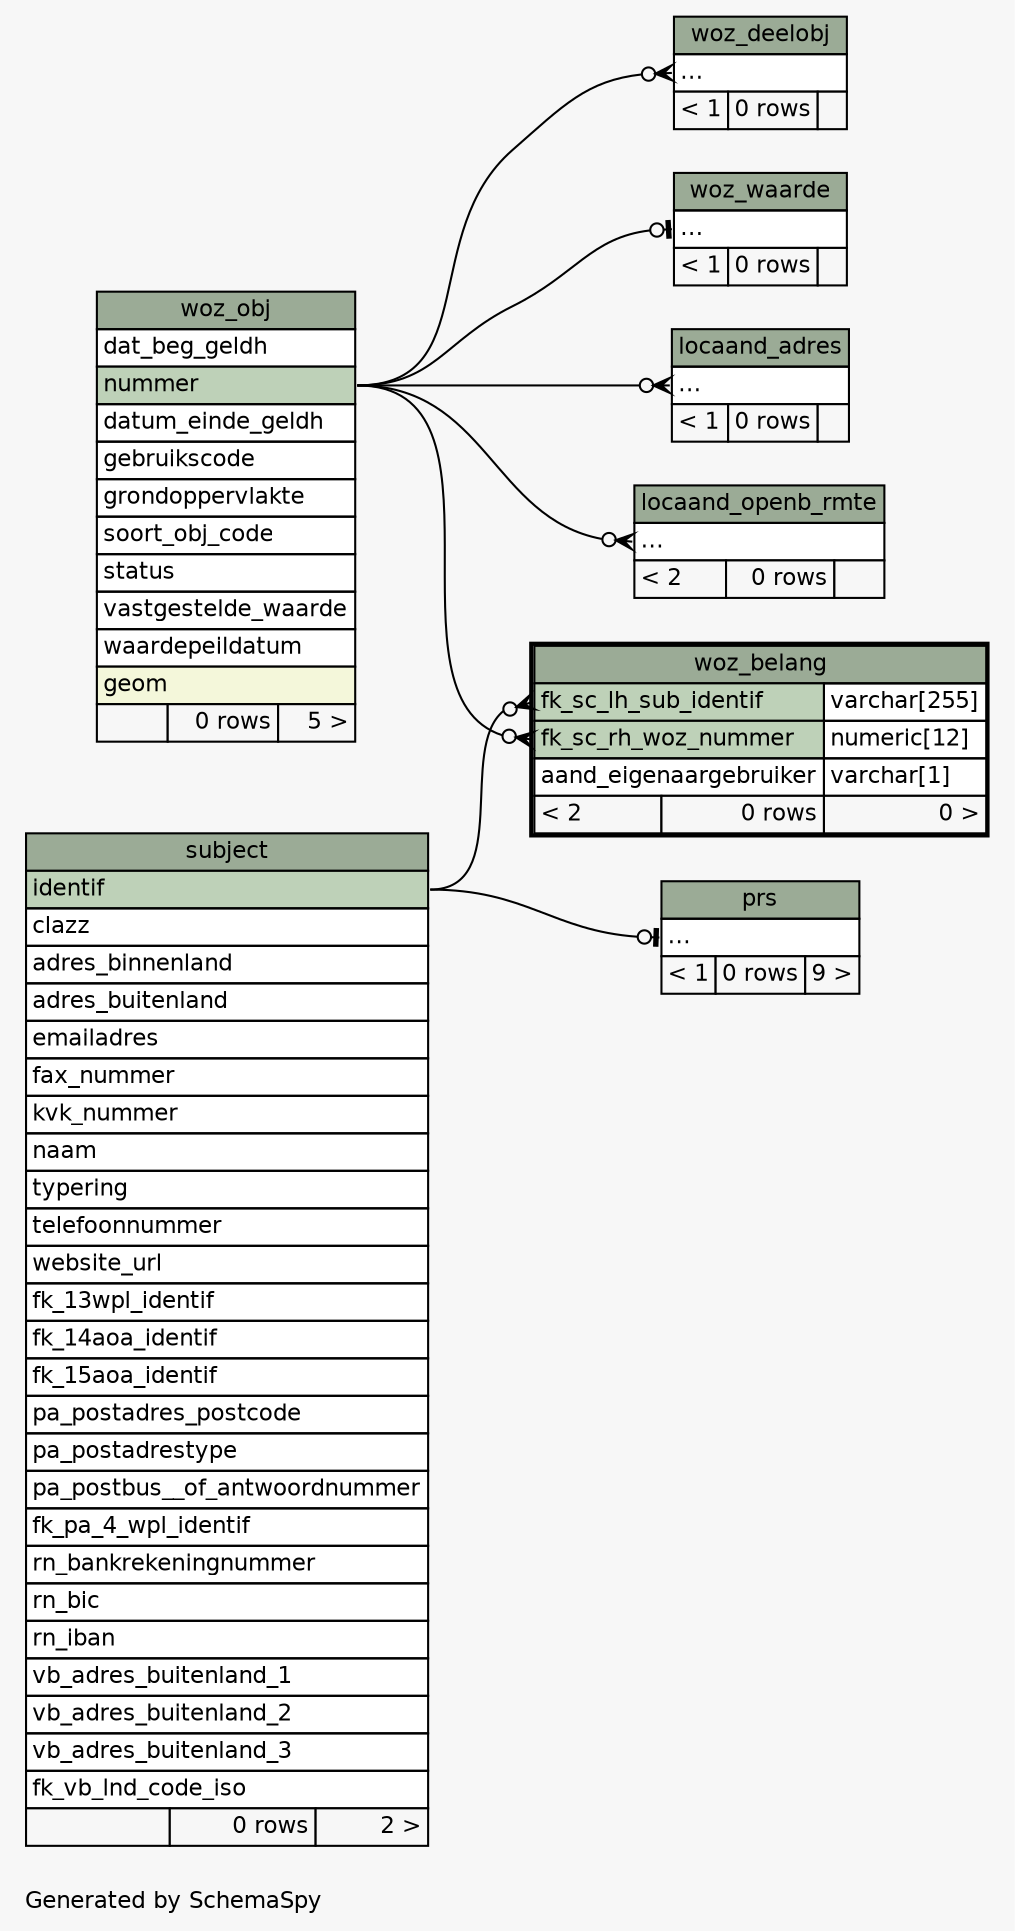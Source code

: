 // dot 2.43.0 on Linux 5.13.0-28-generic
// SchemaSpy rev Unknown
digraph "twoDegreesRelationshipsDiagram" {
  graph [
    rankdir="RL"
    bgcolor="#f7f7f7"
    label="\nGenerated by SchemaSpy"
    labeljust="l"
    nodesep="0.18"
    ranksep="0.46"
    fontname="Helvetica"
    fontsize="11"
  ];
  node [
    fontname="Helvetica"
    fontsize="11"
    shape="plaintext"
  ];
  edge [
    arrowsize="0.8"
  ];
  "locaand_adres":"elipses":w -> "woz_obj":"nummer":e [arrowhead=none dir=back arrowtail=crowodot];
  "locaand_openb_rmte":"elipses":w -> "woz_obj":"nummer":e [arrowhead=none dir=back arrowtail=crowodot];
  "prs":"elipses":w -> "subject":"identif":e [arrowhead=none dir=back arrowtail=teeodot];
  "woz_belang":"fk_sc_lh_sub_identif":w -> "subject":"identif":e [arrowhead=none dir=back arrowtail=crowodot];
  "woz_belang":"fk_sc_rh_woz_nummer":w -> "woz_obj":"nummer":e [arrowhead=none dir=back arrowtail=crowodot];
  "woz_deelobj":"elipses":w -> "woz_obj":"nummer":e [arrowhead=none dir=back arrowtail=crowodot];
  "woz_waarde":"elipses":w -> "woz_obj":"nummer":e [arrowhead=none dir=back arrowtail=teeodot];
  "locaand_adres" [
    label=<
    <TABLE BORDER="0" CELLBORDER="1" CELLSPACING="0" BGCOLOR="#ffffff">
      <TR><TD COLSPAN="3" BGCOLOR="#9bab96" ALIGN="CENTER">locaand_adres</TD></TR>
      <TR><TD PORT="elipses" COLSPAN="3" ALIGN="LEFT">...</TD></TR>
      <TR><TD ALIGN="LEFT" BGCOLOR="#f7f7f7">&lt; 1</TD><TD ALIGN="RIGHT" BGCOLOR="#f7f7f7">0 rows</TD><TD ALIGN="RIGHT" BGCOLOR="#f7f7f7">  </TD></TR>
    </TABLE>>
    URL="locaand_adres.html"
    tooltip="locaand_adres"
  ];
  "locaand_openb_rmte" [
    label=<
    <TABLE BORDER="0" CELLBORDER="1" CELLSPACING="0" BGCOLOR="#ffffff">
      <TR><TD COLSPAN="3" BGCOLOR="#9bab96" ALIGN="CENTER">locaand_openb_rmte</TD></TR>
      <TR><TD PORT="elipses" COLSPAN="3" ALIGN="LEFT">...</TD></TR>
      <TR><TD ALIGN="LEFT" BGCOLOR="#f7f7f7">&lt; 2</TD><TD ALIGN="RIGHT" BGCOLOR="#f7f7f7">0 rows</TD><TD ALIGN="RIGHT" BGCOLOR="#f7f7f7">  </TD></TR>
    </TABLE>>
    URL="locaand_openb_rmte.html"
    tooltip="locaand_openb_rmte"
  ];
  "prs" [
    label=<
    <TABLE BORDER="0" CELLBORDER="1" CELLSPACING="0" BGCOLOR="#ffffff">
      <TR><TD COLSPAN="3" BGCOLOR="#9bab96" ALIGN="CENTER">prs</TD></TR>
      <TR><TD PORT="elipses" COLSPAN="3" ALIGN="LEFT">...</TD></TR>
      <TR><TD ALIGN="LEFT" BGCOLOR="#f7f7f7">&lt; 1</TD><TD ALIGN="RIGHT" BGCOLOR="#f7f7f7">0 rows</TD><TD ALIGN="RIGHT" BGCOLOR="#f7f7f7">9 &gt;</TD></TR>
    </TABLE>>
    URL="prs.html"
    tooltip="prs"
  ];
  "subject" [
    label=<
    <TABLE BORDER="0" CELLBORDER="1" CELLSPACING="0" BGCOLOR="#ffffff">
      <TR><TD COLSPAN="3" BGCOLOR="#9bab96" ALIGN="CENTER">subject</TD></TR>
      <TR><TD PORT="identif" COLSPAN="3" BGCOLOR="#bed1b8" ALIGN="LEFT">identif</TD></TR>
      <TR><TD PORT="clazz" COLSPAN="3" ALIGN="LEFT">clazz</TD></TR>
      <TR><TD PORT="adres_binnenland" COLSPAN="3" ALIGN="LEFT">adres_binnenland</TD></TR>
      <TR><TD PORT="adres_buitenland" COLSPAN="3" ALIGN="LEFT">adres_buitenland</TD></TR>
      <TR><TD PORT="emailadres" COLSPAN="3" ALIGN="LEFT">emailadres</TD></TR>
      <TR><TD PORT="fax_nummer" COLSPAN="3" ALIGN="LEFT">fax_nummer</TD></TR>
      <TR><TD PORT="kvk_nummer" COLSPAN="3" ALIGN="LEFT">kvk_nummer</TD></TR>
      <TR><TD PORT="naam" COLSPAN="3" ALIGN="LEFT">naam</TD></TR>
      <TR><TD PORT="typering" COLSPAN="3" ALIGN="LEFT">typering</TD></TR>
      <TR><TD PORT="telefoonnummer" COLSPAN="3" ALIGN="LEFT">telefoonnummer</TD></TR>
      <TR><TD PORT="website_url" COLSPAN="3" ALIGN="LEFT">website_url</TD></TR>
      <TR><TD PORT="fk_13wpl_identif" COLSPAN="3" ALIGN="LEFT">fk_13wpl_identif</TD></TR>
      <TR><TD PORT="fk_14aoa_identif" COLSPAN="3" ALIGN="LEFT">fk_14aoa_identif</TD></TR>
      <TR><TD PORT="fk_15aoa_identif" COLSPAN="3" ALIGN="LEFT">fk_15aoa_identif</TD></TR>
      <TR><TD PORT="pa_postadres_postcode" COLSPAN="3" ALIGN="LEFT">pa_postadres_postcode</TD></TR>
      <TR><TD PORT="pa_postadrestype" COLSPAN="3" ALIGN="LEFT">pa_postadrestype</TD></TR>
      <TR><TD PORT="pa_postbus__of_antwoordnummer" COLSPAN="3" ALIGN="LEFT">pa_postbus__of_antwoordnummer</TD></TR>
      <TR><TD PORT="fk_pa_4_wpl_identif" COLSPAN="3" ALIGN="LEFT">fk_pa_4_wpl_identif</TD></TR>
      <TR><TD PORT="rn_bankrekeningnummer" COLSPAN="3" ALIGN="LEFT">rn_bankrekeningnummer</TD></TR>
      <TR><TD PORT="rn_bic" COLSPAN="3" ALIGN="LEFT">rn_bic</TD></TR>
      <TR><TD PORT="rn_iban" COLSPAN="3" ALIGN="LEFT">rn_iban</TD></TR>
      <TR><TD PORT="vb_adres_buitenland_1" COLSPAN="3" ALIGN="LEFT">vb_adres_buitenland_1</TD></TR>
      <TR><TD PORT="vb_adres_buitenland_2" COLSPAN="3" ALIGN="LEFT">vb_adres_buitenland_2</TD></TR>
      <TR><TD PORT="vb_adres_buitenland_3" COLSPAN="3" ALIGN="LEFT">vb_adres_buitenland_3</TD></TR>
      <TR><TD PORT="fk_vb_lnd_code_iso" COLSPAN="3" ALIGN="LEFT">fk_vb_lnd_code_iso</TD></TR>
      <TR><TD ALIGN="LEFT" BGCOLOR="#f7f7f7">  </TD><TD ALIGN="RIGHT" BGCOLOR="#f7f7f7">0 rows</TD><TD ALIGN="RIGHT" BGCOLOR="#f7f7f7">2 &gt;</TD></TR>
    </TABLE>>
    URL="subject.html"
    tooltip="subject"
  ];
  "woz_belang" [
    label=<
    <TABLE BORDER="2" CELLBORDER="1" CELLSPACING="0" BGCOLOR="#ffffff">
      <TR><TD COLSPAN="3" BGCOLOR="#9bab96" ALIGN="CENTER">woz_belang</TD></TR>
      <TR><TD PORT="fk_sc_lh_sub_identif" COLSPAN="2" BGCOLOR="#bed1b8" ALIGN="LEFT">fk_sc_lh_sub_identif</TD><TD PORT="fk_sc_lh_sub_identif.type" ALIGN="LEFT">varchar[255]</TD></TR>
      <TR><TD PORT="fk_sc_rh_woz_nummer" COLSPAN="2" BGCOLOR="#bed1b8" ALIGN="LEFT">fk_sc_rh_woz_nummer</TD><TD PORT="fk_sc_rh_woz_nummer.type" ALIGN="LEFT">numeric[12]</TD></TR>
      <TR><TD PORT="aand_eigenaargebruiker" COLSPAN="2" ALIGN="LEFT">aand_eigenaargebruiker</TD><TD PORT="aand_eigenaargebruiker.type" ALIGN="LEFT">varchar[1]</TD></TR>
      <TR><TD ALIGN="LEFT" BGCOLOR="#f7f7f7">&lt; 2</TD><TD ALIGN="RIGHT" BGCOLOR="#f7f7f7">0 rows</TD><TD ALIGN="RIGHT" BGCOLOR="#f7f7f7">0 &gt;</TD></TR>
    </TABLE>>
    URL="woz_belang.html"
    tooltip="woz_belang"
  ];
  "woz_deelobj" [
    label=<
    <TABLE BORDER="0" CELLBORDER="1" CELLSPACING="0" BGCOLOR="#ffffff">
      <TR><TD COLSPAN="3" BGCOLOR="#9bab96" ALIGN="CENTER">woz_deelobj</TD></TR>
      <TR><TD PORT="elipses" COLSPAN="3" ALIGN="LEFT">...</TD></TR>
      <TR><TD ALIGN="LEFT" BGCOLOR="#f7f7f7">&lt; 1</TD><TD ALIGN="RIGHT" BGCOLOR="#f7f7f7">0 rows</TD><TD ALIGN="RIGHT" BGCOLOR="#f7f7f7">  </TD></TR>
    </TABLE>>
    URL="woz_deelobj.html"
    tooltip="woz_deelobj"
  ];
  "woz_obj" [
    label=<
    <TABLE BORDER="0" CELLBORDER="1" CELLSPACING="0" BGCOLOR="#ffffff">
      <TR><TD COLSPAN="3" BGCOLOR="#9bab96" ALIGN="CENTER">woz_obj</TD></TR>
      <TR><TD PORT="dat_beg_geldh" COLSPAN="3" ALIGN="LEFT">dat_beg_geldh</TD></TR>
      <TR><TD PORT="nummer" COLSPAN="3" BGCOLOR="#bed1b8" ALIGN="LEFT">nummer</TD></TR>
      <TR><TD PORT="datum_einde_geldh" COLSPAN="3" ALIGN="LEFT">datum_einde_geldh</TD></TR>
      <TR><TD PORT="gebruikscode" COLSPAN="3" ALIGN="LEFT">gebruikscode</TD></TR>
      <TR><TD PORT="grondoppervlakte" COLSPAN="3" ALIGN="LEFT">grondoppervlakte</TD></TR>
      <TR><TD PORT="soort_obj_code" COLSPAN="3" ALIGN="LEFT">soort_obj_code</TD></TR>
      <TR><TD PORT="status" COLSPAN="3" ALIGN="LEFT">status</TD></TR>
      <TR><TD PORT="vastgestelde_waarde" COLSPAN="3" ALIGN="LEFT">vastgestelde_waarde</TD></TR>
      <TR><TD PORT="waardepeildatum" COLSPAN="3" ALIGN="LEFT">waardepeildatum</TD></TR>
      <TR><TD PORT="geom" COLSPAN="3" BGCOLOR="#f4f7da" ALIGN="LEFT">geom</TD></TR>
      <TR><TD ALIGN="LEFT" BGCOLOR="#f7f7f7">  </TD><TD ALIGN="RIGHT" BGCOLOR="#f7f7f7">0 rows</TD><TD ALIGN="RIGHT" BGCOLOR="#f7f7f7">5 &gt;</TD></TR>
    </TABLE>>
    URL="woz_obj.html"
    tooltip="woz_obj"
  ];
  "woz_waarde" [
    label=<
    <TABLE BORDER="0" CELLBORDER="1" CELLSPACING="0" BGCOLOR="#ffffff">
      <TR><TD COLSPAN="3" BGCOLOR="#9bab96" ALIGN="CENTER">woz_waarde</TD></TR>
      <TR><TD PORT="elipses" COLSPAN="3" ALIGN="LEFT">...</TD></TR>
      <TR><TD ALIGN="LEFT" BGCOLOR="#f7f7f7">&lt; 1</TD><TD ALIGN="RIGHT" BGCOLOR="#f7f7f7">0 rows</TD><TD ALIGN="RIGHT" BGCOLOR="#f7f7f7">  </TD></TR>
    </TABLE>>
    URL="woz_waarde.html"
    tooltip="woz_waarde"
  ];
}
